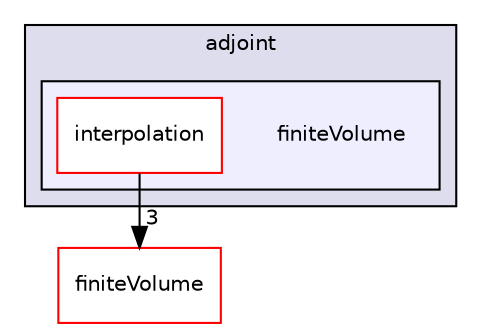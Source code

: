 digraph "src/optimisation/adjointOptimisation/adjoint/finiteVolume" {
  bgcolor=transparent;
  compound=true
  node [ fontsize="10", fontname="Helvetica"];
  edge [ labelfontsize="10", labelfontname="Helvetica"];
  subgraph clusterdir_ec068ce9daa9333922b6d138eb1e178a {
    graph [ bgcolor="#ddddee", pencolor="black", label="adjoint" fontname="Helvetica", fontsize="10", URL="dir_ec068ce9daa9333922b6d138eb1e178a.html"]
  subgraph clusterdir_2c63daf54d8e3dba8009549c93157325 {
    graph [ bgcolor="#eeeeff", pencolor="black", label="" URL="dir_2c63daf54d8e3dba8009549c93157325.html"];
    dir_2c63daf54d8e3dba8009549c93157325 [shape=plaintext label="finiteVolume"];
    dir_61bf9d2f665033a11dac176bff8be788 [shape=box label="interpolation" color="red" fillcolor="white" style="filled" URL="dir_61bf9d2f665033a11dac176bff8be788.html"];
  }
  }
  dir_9bd15774b555cf7259a6fa18f99fe99b [shape=box label="finiteVolume" color="red" URL="dir_9bd15774b555cf7259a6fa18f99fe99b.html"];
  dir_61bf9d2f665033a11dac176bff8be788->dir_9bd15774b555cf7259a6fa18f99fe99b [headlabel="3", labeldistance=1.5 headhref="dir_002811_000814.html"];
}
